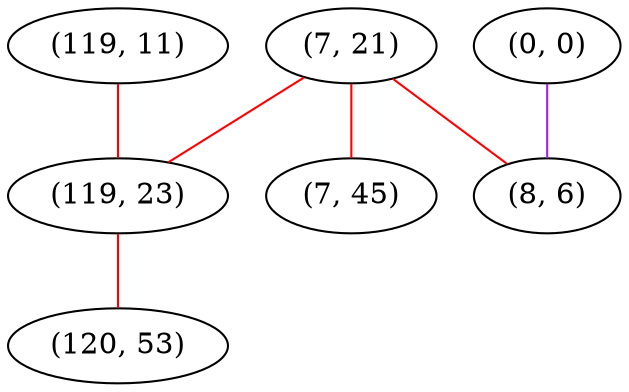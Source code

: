 graph "" {
"(7, 21)";
"(119, 11)";
"(7, 45)";
"(119, 23)";
"(0, 0)";
"(8, 6)";
"(120, 53)";
"(7, 21)" -- "(8, 6)"  [color=red, key=0, weight=1];
"(7, 21)" -- "(7, 45)"  [color=red, key=0, weight=1];
"(7, 21)" -- "(119, 23)"  [color=red, key=0, weight=1];
"(119, 11)" -- "(119, 23)"  [color=red, key=0, weight=1];
"(119, 23)" -- "(120, 53)"  [color=red, key=0, weight=1];
"(0, 0)" -- "(8, 6)"  [color=purple, key=0, weight=4];
}
